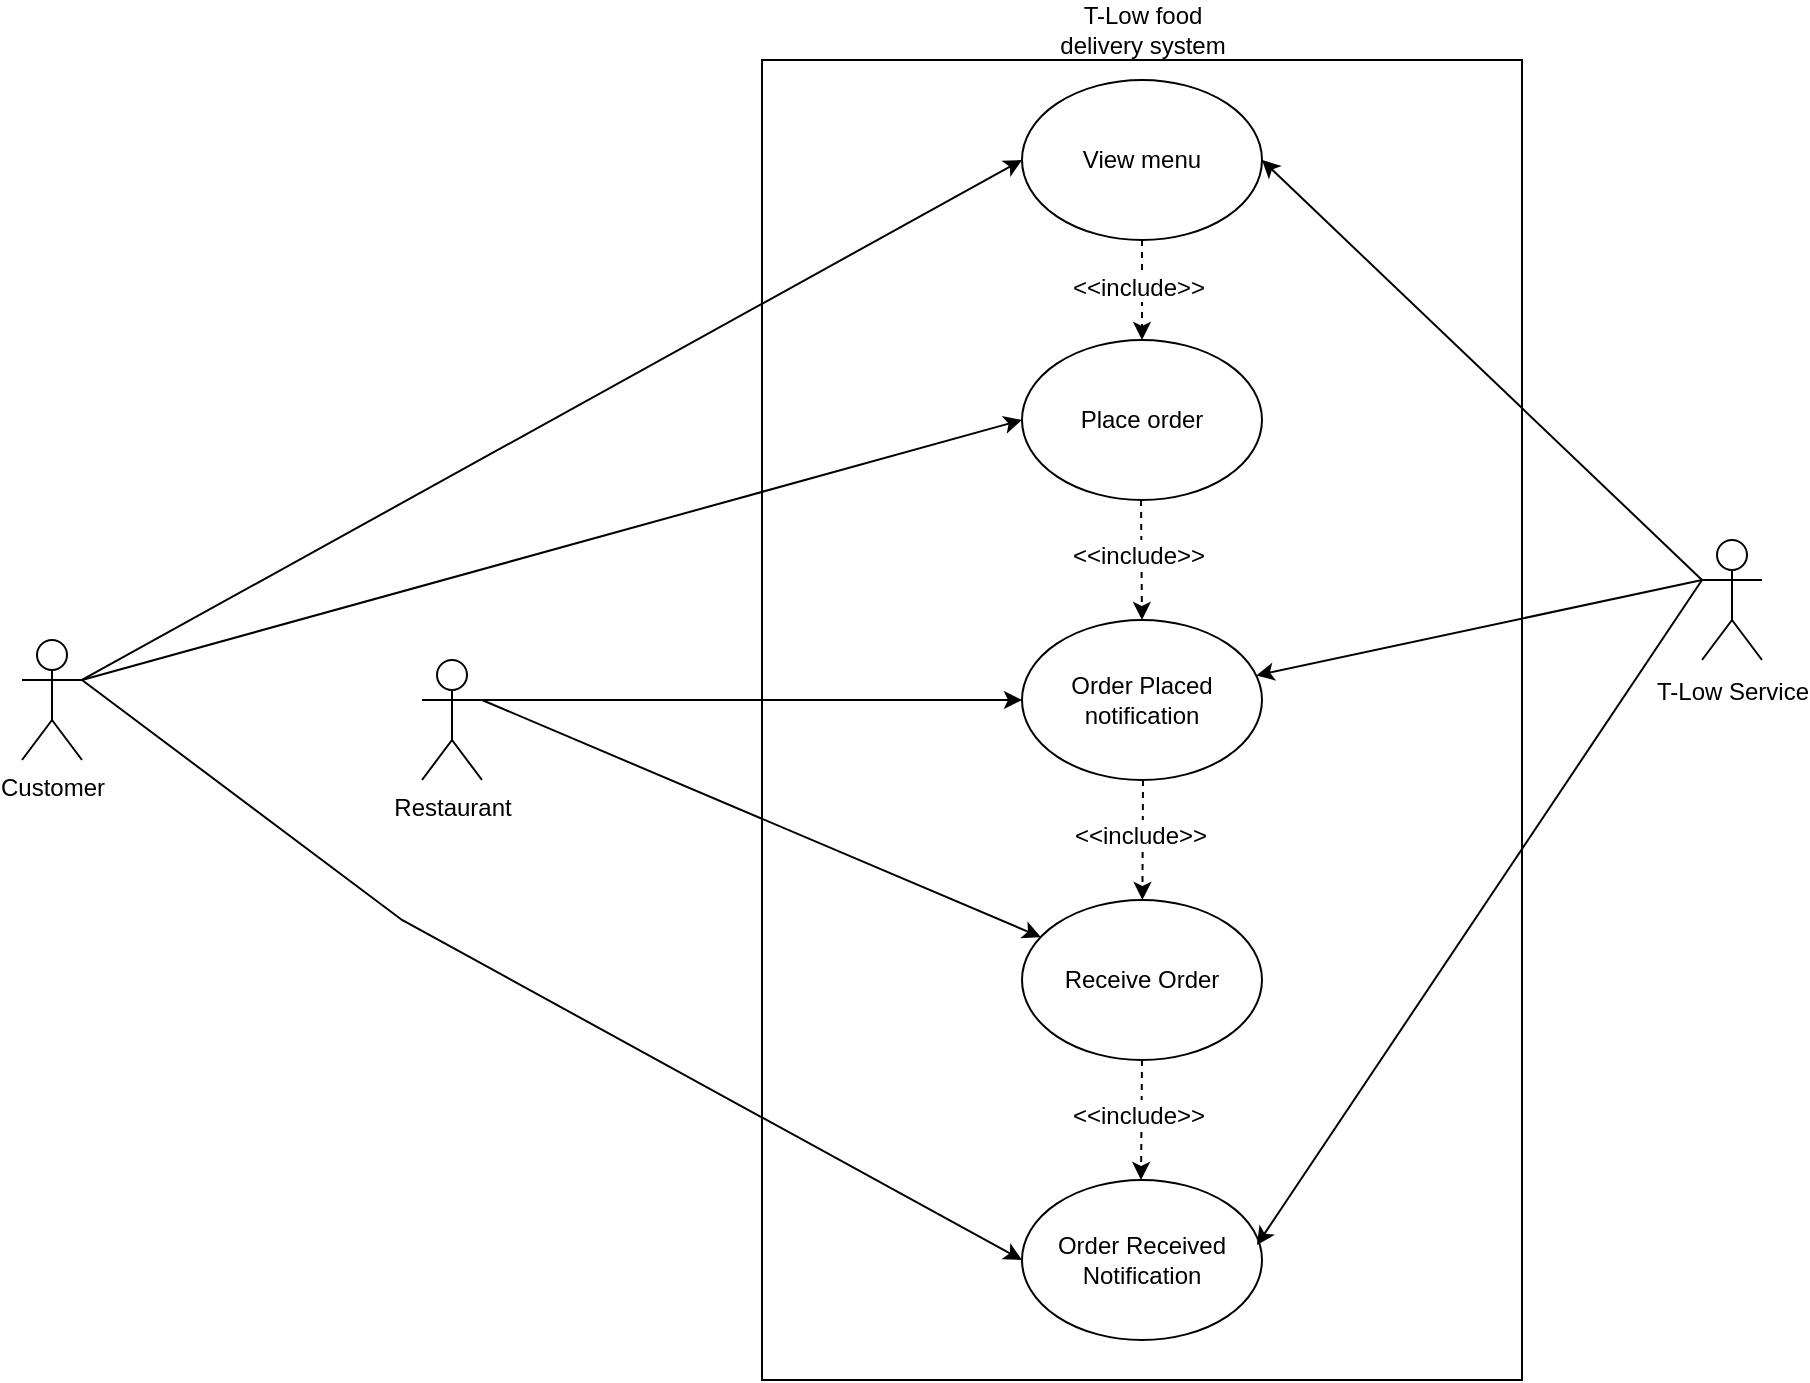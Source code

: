<mxfile version="17.2.4" type="github">
  <diagram id="sUWh5bS482N0gOO0lix7" name="Page-1">
    <mxGraphModel dx="1796" dy="447" grid="1" gridSize="10" guides="1" tooltips="1" connect="1" arrows="1" fold="1" page="1" pageScale="1" pageWidth="850" pageHeight="1100" math="0" shadow="0">
      <root>
        <mxCell id="0" />
        <mxCell id="1" parent="0" />
        <mxCell id="kgY9Ub-Wu6sqhAckSDvj-1" value="" style="rounded=0;whiteSpace=wrap;html=1;" vertex="1" parent="1">
          <mxGeometry x="260" y="30" width="380" height="660" as="geometry" />
        </mxCell>
        <mxCell id="kgY9Ub-Wu6sqhAckSDvj-2" value="View menu" style="ellipse;whiteSpace=wrap;html=1;" vertex="1" parent="1">
          <mxGeometry x="390" y="40" width="120" height="80" as="geometry" />
        </mxCell>
        <mxCell id="kgY9Ub-Wu6sqhAckSDvj-3" value="T-Low food&lt;br style=&quot;font-size: 12px&quot;&gt;delivery system" style="text;html=1;strokeColor=none;fillColor=none;align=center;verticalAlign=middle;whiteSpace=wrap;rounded=0;fontSize=12;" vertex="1" parent="1">
          <mxGeometry x="402.5" width="95" height="30" as="geometry" />
        </mxCell>
        <mxCell id="kgY9Ub-Wu6sqhAckSDvj-4" value="Customer" style="shape=umlActor;verticalLabelPosition=bottom;verticalAlign=top;html=1;outlineConnect=0;" vertex="1" parent="1">
          <mxGeometry x="-110" y="320" width="30" height="60" as="geometry" />
        </mxCell>
        <mxCell id="kgY9Ub-Wu6sqhAckSDvj-5" value="Restaurant" style="shape=umlActor;verticalLabelPosition=bottom;verticalAlign=top;html=1;outlineConnect=0;" vertex="1" parent="1">
          <mxGeometry x="90" y="330" width="30" height="60" as="geometry" />
        </mxCell>
        <mxCell id="kgY9Ub-Wu6sqhAckSDvj-11" value="&lt;meta charset=&quot;utf-8&quot; style=&quot;font-size: 12px;&quot;&gt;&lt;span lang=&quot;EN-US&quot; class=&quot;TextRun BCX0 SCXW208734774&quot; style=&quot;animation: 0s ease 0s 1 normal none running none; appearance: none; backface-visibility: visible; background: none 0% 0% / auto repeat scroll padding-box border-box rgba(0, 0, 0, 0); border-color: rgb(0, 0, 0); border-collapse: collapse; border-width: 0px; border-style: none; border-spacing: 0px; border-radius: 0px; box-shadow: none; box-sizing: content-box; caption-side: top; clear: none; clip: auto; color: rgb(0, 0, 0); content: normal; cursor: text; direction: ltr; display: inline; empty-cells: show; float: none; font-family: calibri, calibri_embeddedfont, calibri_msfontservice, sans-serif; font-size: 12px; font-style: normal; font-weight: 400; height: auto; letter-spacing: normal; line-height: 18.346px; list-style: outside none disc; margin: 0px; max-height: none; max-width: none; min-height: 0px; min-width: 0px; opacity: 1; outline: rgb(0, 0, 0) none 0px; overflow: visible; overflow-wrap: break-word; padding: 0px; perspective: none; perspective-origin: 0px 0px; position: static; resize: none; speak: normal; table-layout: auto; text-align: left; text-decoration: none; text-indent: 0px; text-overflow: clip; text-shadow: none; text-transform: none; transform: none; transform-origin: 0px 0px; transform-style: flat; transition: all 0s ease 0s; unicode-bidi: normal; vertical-align: baseline; visibility: visible; width: auto; word-break: normal; word-spacing: 0px; z-index: auto; zoom: 1;&quot;&gt;&lt;span class=&quot;NormalTextRun BCX0 SCXW208734774&quot; style=&quot;font-size: 12px;&quot;&gt;T-Low Service&lt;/span&gt;&lt;/span&gt;" style="shape=umlActor;verticalLabelPosition=bottom;verticalAlign=top;html=1;outlineConnect=0;fontSize=12;" vertex="1" parent="1">
          <mxGeometry x="730" y="270" width="30" height="60" as="geometry" />
        </mxCell>
        <mxCell id="kgY9Ub-Wu6sqhAckSDvj-12" value="Place order" style="ellipse;whiteSpace=wrap;html=1;" vertex="1" parent="1">
          <mxGeometry x="390" y="170" width="120" height="80" as="geometry" />
        </mxCell>
        <mxCell id="kgY9Ub-Wu6sqhAckSDvj-13" value="Order Placed notification" style="ellipse;whiteSpace=wrap;html=1;" vertex="1" parent="1">
          <mxGeometry x="390" y="310" width="120" height="80" as="geometry" />
        </mxCell>
        <mxCell id="kgY9Ub-Wu6sqhAckSDvj-14" value="Receive Order" style="ellipse;whiteSpace=wrap;html=1;" vertex="1" parent="1">
          <mxGeometry x="390" y="450" width="120" height="80" as="geometry" />
        </mxCell>
        <mxCell id="kgY9Ub-Wu6sqhAckSDvj-15" value="Order Received Notification" style="ellipse;whiteSpace=wrap;html=1;" vertex="1" parent="1">
          <mxGeometry x="390" y="590" width="120" height="80" as="geometry" />
        </mxCell>
        <mxCell id="kgY9Ub-Wu6sqhAckSDvj-17" value="" style="endArrow=classic;html=1;rounded=0;exitX=1;exitY=0.333;exitDx=0;exitDy=0;exitPerimeter=0;entryX=0;entryY=0.5;entryDx=0;entryDy=0;" edge="1" parent="1" source="kgY9Ub-Wu6sqhAckSDvj-4" target="kgY9Ub-Wu6sqhAckSDvj-2">
          <mxGeometry width="50" height="50" relative="1" as="geometry">
            <mxPoint x="410" y="210" as="sourcePoint" />
            <mxPoint x="460" y="160" as="targetPoint" />
          </mxGeometry>
        </mxCell>
        <mxCell id="kgY9Ub-Wu6sqhAckSDvj-18" value="" style="endArrow=classic;html=1;rounded=0;entryX=0;entryY=0.5;entryDx=0;entryDy=0;exitX=1;exitY=0.333;exitDx=0;exitDy=0;exitPerimeter=0;" edge="1" parent="1" source="kgY9Ub-Wu6sqhAckSDvj-4" target="kgY9Ub-Wu6sqhAckSDvj-12">
          <mxGeometry width="50" height="50" relative="1" as="geometry">
            <mxPoint x="130" y="90" as="sourcePoint" />
            <mxPoint x="460" y="160" as="targetPoint" />
          </mxGeometry>
        </mxCell>
        <mxCell id="kgY9Ub-Wu6sqhAckSDvj-22" value="" style="endArrow=classic;html=1;rounded=0;exitX=0;exitY=0.333;exitDx=0;exitDy=0;exitPerimeter=0;" edge="1" parent="1" source="kgY9Ub-Wu6sqhAckSDvj-11" target="kgY9Ub-Wu6sqhAckSDvj-13">
          <mxGeometry width="50" height="50" relative="1" as="geometry">
            <mxPoint x="410" y="320" as="sourcePoint" />
            <mxPoint x="460" y="270" as="targetPoint" />
          </mxGeometry>
        </mxCell>
        <mxCell id="kgY9Ub-Wu6sqhAckSDvj-25" value="" style="endArrow=classic;html=1;rounded=0;exitX=1;exitY=0.333;exitDx=0;exitDy=0;exitPerimeter=0;entryX=0;entryY=0.5;entryDx=0;entryDy=0;" edge="1" parent="1" source="kgY9Ub-Wu6sqhAckSDvj-5" target="kgY9Ub-Wu6sqhAckSDvj-13">
          <mxGeometry width="50" height="50" relative="1" as="geometry">
            <mxPoint x="410" y="310" as="sourcePoint" />
            <mxPoint x="460" y="260" as="targetPoint" />
          </mxGeometry>
        </mxCell>
        <mxCell id="kgY9Ub-Wu6sqhAckSDvj-26" value="" style="endArrow=classic;html=1;rounded=0;exitX=1;exitY=0.333;exitDx=0;exitDy=0;exitPerimeter=0;" edge="1" parent="1" source="kgY9Ub-Wu6sqhAckSDvj-5" target="kgY9Ub-Wu6sqhAckSDvj-14">
          <mxGeometry width="50" height="50" relative="1" as="geometry">
            <mxPoint x="410" y="470" as="sourcePoint" />
            <mxPoint x="460" y="420" as="targetPoint" />
          </mxGeometry>
        </mxCell>
        <mxCell id="kgY9Ub-Wu6sqhAckSDvj-27" value="" style="endArrow=classic;html=1;rounded=0;entryX=0;entryY=0.5;entryDx=0;entryDy=0;exitX=1;exitY=0.333;exitDx=0;exitDy=0;exitPerimeter=0;" edge="1" parent="1" source="kgY9Ub-Wu6sqhAckSDvj-4" target="kgY9Ub-Wu6sqhAckSDvj-15">
          <mxGeometry width="50" height="50" relative="1" as="geometry">
            <mxPoint x="-80" y="350" as="sourcePoint" />
            <mxPoint x="460" y="480" as="targetPoint" />
            <Array as="points">
              <mxPoint x="80" y="460" />
            </Array>
          </mxGeometry>
        </mxCell>
        <mxCell id="kgY9Ub-Wu6sqhAckSDvj-30" value="" style="endArrow=classic;html=1;rounded=0;exitX=0;exitY=0.333;exitDx=0;exitDy=0;exitPerimeter=0;entryX=0.979;entryY=0.406;entryDx=0;entryDy=0;entryPerimeter=0;" edge="1" parent="1" source="kgY9Ub-Wu6sqhAckSDvj-11" target="kgY9Ub-Wu6sqhAckSDvj-15">
          <mxGeometry width="50" height="50" relative="1" as="geometry">
            <mxPoint x="460" y="520" as="sourcePoint" />
            <mxPoint x="510" y="470" as="targetPoint" />
          </mxGeometry>
        </mxCell>
        <mxCell id="kgY9Ub-Wu6sqhAckSDvj-32" value="" style="html=1;labelBackgroundColor=#ffffff;startArrow=none;startFill=0;startSize=6;endArrow=classic;endFill=1;endSize=6;jettySize=auto;orthogonalLoop=1;strokeWidth=1;dashed=1;fontSize=14;rounded=0;entryX=0.5;entryY=0;entryDx=0;entryDy=0;" edge="1" parent="1" source="kgY9Ub-Wu6sqhAckSDvj-2" target="kgY9Ub-Wu6sqhAckSDvj-12">
          <mxGeometry width="60" height="60" relative="1" as="geometry">
            <mxPoint x="340" y="240" as="sourcePoint" />
            <mxPoint x="400" y="180" as="targetPoint" />
          </mxGeometry>
        </mxCell>
        <mxCell id="kgY9Ub-Wu6sqhAckSDvj-33" value="&lt;font style=&quot;font-size: 12px&quot;&gt;&amp;lt;&amp;lt;include&amp;gt;&amp;gt;&lt;/font&gt;" style="edgeLabel;html=1;align=center;verticalAlign=middle;resizable=0;points=[];fontSize=13;" vertex="1" connectable="0" parent="kgY9Ub-Wu6sqhAckSDvj-32">
          <mxGeometry x="-0.1" y="-2" relative="1" as="geometry">
            <mxPoint as="offset" />
          </mxGeometry>
        </mxCell>
        <mxCell id="kgY9Ub-Wu6sqhAckSDvj-37" value="" style="html=1;labelBackgroundColor=#ffffff;startArrow=none;startFill=0;startSize=6;endArrow=classic;endFill=1;endSize=6;jettySize=auto;orthogonalLoop=1;strokeWidth=1;dashed=1;fontSize=14;rounded=0;" edge="1" parent="1">
          <mxGeometry width="60" height="60" relative="1" as="geometry">
            <mxPoint x="449.5" y="250" as="sourcePoint" />
            <mxPoint x="450" y="310" as="targetPoint" />
          </mxGeometry>
        </mxCell>
        <mxCell id="kgY9Ub-Wu6sqhAckSDvj-38" value="&lt;font style=&quot;font-size: 12px&quot;&gt;&amp;lt;&amp;lt;include&amp;gt;&amp;gt;&lt;/font&gt;" style="edgeLabel;html=1;align=center;verticalAlign=middle;resizable=0;points=[];fontSize=13;" vertex="1" connectable="0" parent="kgY9Ub-Wu6sqhAckSDvj-37">
          <mxGeometry x="-0.1" y="-2" relative="1" as="geometry">
            <mxPoint as="offset" />
          </mxGeometry>
        </mxCell>
        <mxCell id="kgY9Ub-Wu6sqhAckSDvj-39" value="" style="html=1;labelBackgroundColor=#ffffff;startArrow=none;startFill=0;startSize=6;endArrow=classic;endFill=1;endSize=6;jettySize=auto;orthogonalLoop=1;strokeWidth=1;dashed=1;fontSize=14;rounded=0;" edge="1" parent="1" target="kgY9Ub-Wu6sqhAckSDvj-14">
          <mxGeometry width="60" height="60" relative="1" as="geometry">
            <mxPoint x="450.5" y="390" as="sourcePoint" />
            <mxPoint x="451" y="460" as="targetPoint" />
          </mxGeometry>
        </mxCell>
        <mxCell id="kgY9Ub-Wu6sqhAckSDvj-40" value="&lt;font style=&quot;font-size: 12px&quot;&gt;&amp;lt;&amp;lt;include&amp;gt;&amp;gt;&lt;/font&gt;" style="edgeLabel;html=1;align=center;verticalAlign=middle;resizable=0;points=[];fontSize=13;" vertex="1" connectable="0" parent="kgY9Ub-Wu6sqhAckSDvj-39">
          <mxGeometry x="-0.1" y="-2" relative="1" as="geometry">
            <mxPoint as="offset" />
          </mxGeometry>
        </mxCell>
        <mxCell id="kgY9Ub-Wu6sqhAckSDvj-41" value="" style="html=1;labelBackgroundColor=#ffffff;startArrow=none;startFill=0;startSize=6;endArrow=classic;endFill=1;endSize=6;jettySize=auto;orthogonalLoop=1;strokeWidth=1;dashed=1;fontSize=14;rounded=0;" edge="1" parent="1">
          <mxGeometry width="60" height="60" relative="1" as="geometry">
            <mxPoint x="450" y="530" as="sourcePoint" />
            <mxPoint x="449.5" y="590" as="targetPoint" />
          </mxGeometry>
        </mxCell>
        <mxCell id="kgY9Ub-Wu6sqhAckSDvj-42" value="&lt;font style=&quot;font-size: 12px&quot;&gt;&amp;lt;&amp;lt;include&amp;gt;&amp;gt;&lt;/font&gt;" style="edgeLabel;html=1;align=center;verticalAlign=middle;resizable=0;points=[];fontSize=13;" vertex="1" connectable="0" parent="kgY9Ub-Wu6sqhAckSDvj-41">
          <mxGeometry x="-0.1" y="-2" relative="1" as="geometry">
            <mxPoint as="offset" />
          </mxGeometry>
        </mxCell>
        <mxCell id="kgY9Ub-Wu6sqhAckSDvj-43" value="" style="endArrow=classic;html=1;rounded=0;fontSize=12;exitX=0;exitY=0.333;exitDx=0;exitDy=0;exitPerimeter=0;entryX=1;entryY=0.5;entryDx=0;entryDy=0;" edge="1" parent="1" source="kgY9Ub-Wu6sqhAckSDvj-11" target="kgY9Ub-Wu6sqhAckSDvj-2">
          <mxGeometry width="50" height="50" relative="1" as="geometry">
            <mxPoint x="630" y="320" as="sourcePoint" />
            <mxPoint x="680" y="270" as="targetPoint" />
          </mxGeometry>
        </mxCell>
      </root>
    </mxGraphModel>
  </diagram>
</mxfile>
